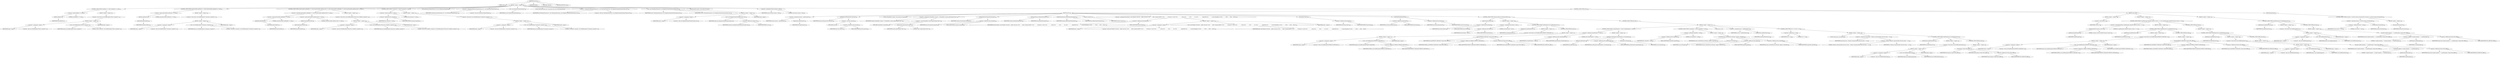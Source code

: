 digraph "execute" {  
"151" [label = <(METHOD,execute)<SUB>120</SUB>> ]
"10" [label = <(PARAM,this)<SUB>120</SUB>> ]
"152" [label = <(BLOCK,&lt;empty&gt;,&lt;empty&gt;)<SUB>120</SUB>> ]
"153" [label = <(CONTROL_STRUCTURE,if (getHost() == null),if (getHost() == null))<SUB>121</SUB>> ]
"154" [label = <(&lt;operator&gt;.equals,getHost() == null)<SUB>121</SUB>> ]
"155" [label = <(getHost,getHost())<SUB>121</SUB>> ]
"9" [label = <(IDENTIFIER,this,getHost())<SUB>121</SUB>> ]
"156" [label = <(LITERAL,null,getHost() == null)<SUB>121</SUB>> ]
"157" [label = <(BLOCK,&lt;empty&gt;,&lt;empty&gt;)<SUB>121</SUB>> ]
"158" [label = <(&lt;operator&gt;.throw,throw new BuildException(&quot;Host is required.&quot;);)<SUB>122</SUB>> ]
"159" [label = <(BLOCK,&lt;empty&gt;,&lt;empty&gt;)<SUB>122</SUB>> ]
"160" [label = <(&lt;operator&gt;.assignment,&lt;empty&gt;)> ]
"161" [label = <(IDENTIFIER,$obj0,&lt;empty&gt;)> ]
"162" [label = <(&lt;operator&gt;.alloc,new BuildException(&quot;Host is required.&quot;))<SUB>122</SUB>> ]
"163" [label = <(&lt;init&gt;,new BuildException(&quot;Host is required.&quot;))<SUB>122</SUB>> ]
"164" [label = <(IDENTIFIER,$obj0,new BuildException(&quot;Host is required.&quot;))> ]
"165" [label = <(LITERAL,&quot;Host is required.&quot;,new BuildException(&quot;Host is required.&quot;))<SUB>122</SUB>> ]
"166" [label = <(IDENTIFIER,$obj0,&lt;empty&gt;)> ]
"167" [label = <(CONTROL_STRUCTURE,if (getUserInfo().getName() == null),if (getUserInfo().getName() == null))<SUB>124</SUB>> ]
"168" [label = <(&lt;operator&gt;.equals,getUserInfo().getName() == null)<SUB>124</SUB>> ]
"169" [label = <(getName,getName())<SUB>124</SUB>> ]
"170" [label = <(getUserInfo,getUserInfo())<SUB>124</SUB>> ]
"11" [label = <(IDENTIFIER,this,getUserInfo())<SUB>124</SUB>> ]
"171" [label = <(LITERAL,null,getUserInfo().getName() == null)<SUB>124</SUB>> ]
"172" [label = <(BLOCK,&lt;empty&gt;,&lt;empty&gt;)<SUB>124</SUB>> ]
"173" [label = <(&lt;operator&gt;.throw,throw new BuildException(&quot;Username is required.&quot;);)<SUB>125</SUB>> ]
"174" [label = <(BLOCK,&lt;empty&gt;,&lt;empty&gt;)<SUB>125</SUB>> ]
"175" [label = <(&lt;operator&gt;.assignment,&lt;empty&gt;)> ]
"176" [label = <(IDENTIFIER,$obj1,&lt;empty&gt;)> ]
"177" [label = <(&lt;operator&gt;.alloc,new BuildException(&quot;Username is required.&quot;))<SUB>125</SUB>> ]
"178" [label = <(&lt;init&gt;,new BuildException(&quot;Username is required.&quot;))<SUB>125</SUB>> ]
"179" [label = <(IDENTIFIER,$obj1,new BuildException(&quot;Username is required.&quot;))> ]
"180" [label = <(LITERAL,&quot;Username is required.&quot;,new BuildException(&quot;Username is required.&quot;))<SUB>125</SUB>> ]
"181" [label = <(IDENTIFIER,$obj1,&lt;empty&gt;)> ]
"182" [label = <(CONTROL_STRUCTURE,if (getUserInfo().getKeyfile() == null &amp;&amp; getUserInfo().getPassword() == null),if (getUserInfo().getKeyfile() == null &amp;&amp; getUserInfo().getPassword() == null))<SUB>127</SUB>> ]
"183" [label = <(&lt;operator&gt;.logicalAnd,getUserInfo().getKeyfile() == null &amp;&amp; getUserInfo().getPassword() == null)<SUB>127</SUB>> ]
"184" [label = <(&lt;operator&gt;.equals,getUserInfo().getKeyfile() == null)<SUB>127</SUB>> ]
"185" [label = <(getKeyfile,getKeyfile())<SUB>127</SUB>> ]
"186" [label = <(getUserInfo,getUserInfo())<SUB>127</SUB>> ]
"12" [label = <(IDENTIFIER,this,getUserInfo())<SUB>127</SUB>> ]
"187" [label = <(LITERAL,null,getUserInfo().getKeyfile() == null)<SUB>127</SUB>> ]
"188" [label = <(&lt;operator&gt;.equals,getUserInfo().getPassword() == null)<SUB>128</SUB>> ]
"189" [label = <(getPassword,getPassword())<SUB>128</SUB>> ]
"190" [label = <(getUserInfo,getUserInfo())<SUB>128</SUB>> ]
"13" [label = <(IDENTIFIER,this,getUserInfo())<SUB>128</SUB>> ]
"191" [label = <(LITERAL,null,getUserInfo().getPassword() == null)<SUB>128</SUB>> ]
"192" [label = <(BLOCK,&lt;empty&gt;,&lt;empty&gt;)<SUB>128</SUB>> ]
"193" [label = <(&lt;operator&gt;.throw,throw new BuildException(&quot;Password or Keyfile is required.&quot;);)<SUB>129</SUB>> ]
"194" [label = <(BLOCK,&lt;empty&gt;,&lt;empty&gt;)<SUB>129</SUB>> ]
"195" [label = <(&lt;operator&gt;.assignment,&lt;empty&gt;)> ]
"196" [label = <(IDENTIFIER,$obj2,&lt;empty&gt;)> ]
"197" [label = <(&lt;operator&gt;.alloc,new BuildException(&quot;Password or Keyfile is required.&quot;))<SUB>129</SUB>> ]
"198" [label = <(&lt;init&gt;,new BuildException(&quot;Password or Keyfile is required.&quot;))<SUB>129</SUB>> ]
"199" [label = <(IDENTIFIER,$obj2,new BuildException(&quot;Password or Keyfile is required.&quot;))> ]
"200" [label = <(LITERAL,&quot;Password or Keyfile is required.&quot;,new BuildException(&quot;Password or Keyfile is required.&quot;))<SUB>129</SUB>> ]
"201" [label = <(IDENTIFIER,$obj2,&lt;empty&gt;)> ]
"202" [label = <(CONTROL_STRUCTURE,if (command == null),if (command == null))<SUB>131</SUB>> ]
"203" [label = <(&lt;operator&gt;.equals,command == null)<SUB>131</SUB>> ]
"204" [label = <(&lt;operator&gt;.fieldAccess,this.command)<SUB>131</SUB>> ]
"205" [label = <(IDENTIFIER,this,command == null)<SUB>131</SUB>> ]
"206" [label = <(FIELD_IDENTIFIER,command,command)<SUB>131</SUB>> ]
"207" [label = <(LITERAL,null,command == null)<SUB>131</SUB>> ]
"208" [label = <(BLOCK,&lt;empty&gt;,&lt;empty&gt;)<SUB>131</SUB>> ]
"209" [label = <(&lt;operator&gt;.throw,throw new BuildException(&quot;Command is required.&quot;);)<SUB>132</SUB>> ]
"210" [label = <(BLOCK,&lt;empty&gt;,&lt;empty&gt;)<SUB>132</SUB>> ]
"211" [label = <(&lt;operator&gt;.assignment,&lt;empty&gt;)> ]
"212" [label = <(IDENTIFIER,$obj3,&lt;empty&gt;)> ]
"213" [label = <(&lt;operator&gt;.alloc,new BuildException(&quot;Command is required.&quot;))<SUB>132</SUB>> ]
"214" [label = <(&lt;init&gt;,new BuildException(&quot;Command is required.&quot;))<SUB>132</SUB>> ]
"215" [label = <(IDENTIFIER,$obj3,new BuildException(&quot;Command is required.&quot;))> ]
"216" [label = <(LITERAL,&quot;Command is required.&quot;,new BuildException(&quot;Command is required.&quot;))<SUB>132</SUB>> ]
"217" [label = <(IDENTIFIER,$obj3,&lt;empty&gt;)> ]
"15" [label = <(LOCAL,ByteArrayOutputStream out: java.io.ByteArrayOutputStream)> ]
"218" [label = <(&lt;operator&gt;.assignment,ByteArrayOutputStream out = new ByteArrayOutputStream())<SUB>135</SUB>> ]
"219" [label = <(IDENTIFIER,out,ByteArrayOutputStream out = new ByteArrayOutputStream())<SUB>135</SUB>> ]
"220" [label = <(&lt;operator&gt;.alloc,new ByteArrayOutputStream())<SUB>135</SUB>> ]
"221" [label = <(&lt;init&gt;,new ByteArrayOutputStream())<SUB>135</SUB>> ]
"14" [label = <(IDENTIFIER,out,new ByteArrayOutputStream())<SUB>135</SUB>> ]
"17" [label = <(LOCAL,TeeOutputStream tee: org.apache.tools.ant.util.TeeOutputStream)> ]
"222" [label = <(&lt;operator&gt;.assignment,TeeOutputStream tee = new TeeOutputStream(out, new KeepAliveOutputStream(System.out)))<SUB>136</SUB>> ]
"223" [label = <(IDENTIFIER,tee,TeeOutputStream tee = new TeeOutputStream(out, new KeepAliveOutputStream(System.out)))<SUB>136</SUB>> ]
"224" [label = <(&lt;operator&gt;.alloc,new TeeOutputStream(out, new KeepAliveOutputStream(System.out)))<SUB>136</SUB>> ]
"225" [label = <(&lt;init&gt;,new TeeOutputStream(out, new KeepAliveOutputStream(System.out)))<SUB>136</SUB>> ]
"16" [label = <(IDENTIFIER,tee,new TeeOutputStream(out, new KeepAliveOutputStream(System.out)))<SUB>136</SUB>> ]
"226" [label = <(IDENTIFIER,out,new TeeOutputStream(out, new KeepAliveOutputStream(System.out)))<SUB>136</SUB>> ]
"227" [label = <(BLOCK,&lt;empty&gt;,&lt;empty&gt;)<SUB>136</SUB>> ]
"228" [label = <(&lt;operator&gt;.assignment,&lt;empty&gt;)> ]
"229" [label = <(IDENTIFIER,$obj5,&lt;empty&gt;)> ]
"230" [label = <(&lt;operator&gt;.alloc,new KeepAliveOutputStream(System.out))<SUB>136</SUB>> ]
"231" [label = <(&lt;init&gt;,new KeepAliveOutputStream(System.out))<SUB>136</SUB>> ]
"232" [label = <(IDENTIFIER,$obj5,new KeepAliveOutputStream(System.out))> ]
"233" [label = <(&lt;operator&gt;.fieldAccess,System.out)<SUB>136</SUB>> ]
"234" [label = <(IDENTIFIER,System,new KeepAliveOutputStream(System.out))<SUB>136</SUB>> ]
"235" [label = <(FIELD_IDENTIFIER,out,out)<SUB>136</SUB>> ]
"236" [label = <(IDENTIFIER,$obj5,&lt;empty&gt;)> ]
"237" [label = <(LOCAL,Session session: com.jcraft.jsch.Session)> ]
"238" [label = <(&lt;operator&gt;.assignment,Session session = null)<SUB>138</SUB>> ]
"239" [label = <(IDENTIFIER,session,Session session = null)<SUB>138</SUB>> ]
"240" [label = <(LITERAL,null,Session session = null)<SUB>138</SUB>> ]
"241" [label = <(CONTROL_STRUCTURE,try,try)<SUB>139</SUB>> ]
"242" [label = <(BLOCK,try,try)<SUB>139</SUB>> ]
"243" [label = <(&lt;operator&gt;.assignment,session = openSession())<SUB>141</SUB>> ]
"244" [label = <(IDENTIFIER,session,session = openSession())<SUB>141</SUB>> ]
"245" [label = <(openSession,openSession())<SUB>141</SUB>> ]
"18" [label = <(IDENTIFIER,this,openSession())<SUB>141</SUB>> ]
"246" [label = <(setTimeout,setTimeout((int) maxwait))<SUB>142</SUB>> ]
"247" [label = <(IDENTIFIER,session,setTimeout((int) maxwait))<SUB>142</SUB>> ]
"248" [label = <(&lt;operator&gt;.cast,(int) maxwait)<SUB>142</SUB>> ]
"249" [label = <(TYPE_REF,int,int)<SUB>142</SUB>> ]
"250" [label = <(&lt;operator&gt;.fieldAccess,this.maxwait)<SUB>142</SUB>> ]
"251" [label = <(IDENTIFIER,this,(int) maxwait)<SUB>142</SUB>> ]
"252" [label = <(FIELD_IDENTIFIER,maxwait,maxwait)<SUB>142</SUB>> ]
"253" [label = <(LOCAL,ChannelExec channel: com.jcraft.jsch.ChannelExec)> ]
"254" [label = <(&lt;operator&gt;.assignment,ChannelExec channel = (ChannelExec) session.openChannel(&quot;exec&quot;))<SUB>143</SUB>> ]
"255" [label = <(IDENTIFIER,channel,ChannelExec channel = (ChannelExec) session.openChannel(&quot;exec&quot;))<SUB>143</SUB>> ]
"256" [label = <(&lt;operator&gt;.cast,(ChannelExec) session.openChannel(&quot;exec&quot;))<SUB>143</SUB>> ]
"257" [label = <(TYPE_REF,ChannelExec,ChannelExec)<SUB>143</SUB>> ]
"258" [label = <(openChannel,openChannel(&quot;exec&quot;))<SUB>143</SUB>> ]
"259" [label = <(IDENTIFIER,session,openChannel(&quot;exec&quot;))<SUB>143</SUB>> ]
"260" [label = <(LITERAL,&quot;exec&quot;,openChannel(&quot;exec&quot;))<SUB>143</SUB>> ]
"261" [label = <(setCommand,setCommand(command))<SUB>144</SUB>> ]
"262" [label = <(IDENTIFIER,channel,setCommand(command))<SUB>144</SUB>> ]
"263" [label = <(&lt;operator&gt;.fieldAccess,this.command)<SUB>144</SUB>> ]
"264" [label = <(IDENTIFIER,this,setCommand(command))<SUB>144</SUB>> ]
"265" [label = <(FIELD_IDENTIFIER,command,command)<SUB>144</SUB>> ]
"266" [label = <(setOutputStream,setOutputStream(tee))<SUB>145</SUB>> ]
"267" [label = <(IDENTIFIER,channel,setOutputStream(tee))<SUB>145</SUB>> ]
"268" [label = <(IDENTIFIER,tee,setOutputStream(tee))<SUB>145</SUB>> ]
"269" [label = <(setExtOutputStream,setExtOutputStream(tee))<SUB>146</SUB>> ]
"270" [label = <(IDENTIFIER,channel,setExtOutputStream(tee))<SUB>146</SUB>> ]
"271" [label = <(IDENTIFIER,tee,setExtOutputStream(tee))<SUB>146</SUB>> ]
"272" [label = <(connect,connect())<SUB>147</SUB>> ]
"273" [label = <(IDENTIFIER,channel,connect())<SUB>147</SUB>> ]
"274" [label = <(&lt;operator&gt;.assignment,this.thread = new Thread() {\012\012    public void run() {\012        while (!channel.isEOF()) {\012            if (thread == null) {\012                return;\012            }\012            try {\012                sleep(500);\012            } catch (Exception e) {\012            }\012        }\012    }\012})<SUB>150</SUB>> ]
"275" [label = <(&lt;operator&gt;.fieldAccess,this.thread)<SUB>150</SUB>> ]
"276" [label = <(IDENTIFIER,this,this.thread = new Thread() {\012\012    public void run() {\012        while (!channel.isEOF()) {\012            if (thread == null) {\012                return;\012            }\012            try {\012                sleep(500);\012            } catch (Exception e) {\012            }\012        }\012    }\012})<SUB>150</SUB>> ]
"277" [label = <(FIELD_IDENTIFIER,thread,thread)<SUB>150</SUB>> ]
"278" [label = <(BLOCK,&lt;empty&gt;,&lt;empty&gt;)<SUB>151</SUB>> ]
"279" [label = <(&lt;operator&gt;.assignment,&lt;empty&gt;)> ]
"280" [label = <(IDENTIFIER,$obj7,&lt;empty&gt;)> ]
"281" [label = <(&lt;operator&gt;.alloc,new Thread() {\012\012    public void run() {\012        while (!channel.isEOF()) {\012            if (thread == null) {\012                return;\012            }\012            try {\012                sleep(500);\012            } catch (Exception e) {\012            }\012        }\012    }\012})<SUB>151</SUB>> ]
"282" [label = <(&lt;init&gt;,new Thread() {\012\012    public void run() {\012        while (!channel.isEOF()) {\012            if (thread == null) {\012                return;\012            }\012            try {\012                sleep(500);\012            } catch (Exception e) {\012            }\012        }\012    }\012})<SUB>151</SUB>> ]
"283" [label = <(IDENTIFIER,$obj7,new Thread() {\012\012    public void run() {\012        while (!channel.isEOF()) {\012            if (thread == null) {\012                return;\012            }\012            try {\012                sleep(500);\012            } catch (Exception e) {\012            }\012        }\012    }\012})> ]
"284" [label = <(IDENTIFIER,$obj7,&lt;empty&gt;)> ]
"285" [label = <(start,thread.start())<SUB>166</SUB>> ]
"286" [label = <(&lt;operator&gt;.fieldAccess,this.thread)<SUB>166</SUB>> ]
"287" [label = <(IDENTIFIER,this,thread.start())<SUB>166</SUB>> ]
"288" [label = <(FIELD_IDENTIFIER,thread,thread)<SUB>166</SUB>> ]
"289" [label = <(join,thread.join(maxwait))<SUB>167</SUB>> ]
"290" [label = <(&lt;operator&gt;.fieldAccess,this.thread)<SUB>167</SUB>> ]
"291" [label = <(IDENTIFIER,this,thread.join(maxwait))<SUB>167</SUB>> ]
"292" [label = <(FIELD_IDENTIFIER,thread,thread)<SUB>167</SUB>> ]
"293" [label = <(&lt;operator&gt;.fieldAccess,this.maxwait)<SUB>167</SUB>> ]
"294" [label = <(IDENTIFIER,this,thread.join(maxwait))<SUB>167</SUB>> ]
"295" [label = <(FIELD_IDENTIFIER,maxwait,maxwait)<SUB>167</SUB>> ]
"296" [label = <(CONTROL_STRUCTURE,if (thread.isAlive()),if (thread.isAlive()))<SUB>169</SUB>> ]
"297" [label = <(isAlive,thread.isAlive())<SUB>169</SUB>> ]
"298" [label = <(&lt;operator&gt;.fieldAccess,this.thread)<SUB>169</SUB>> ]
"299" [label = <(IDENTIFIER,this,thread.isAlive())<SUB>169</SUB>> ]
"300" [label = <(FIELD_IDENTIFIER,thread,thread)<SUB>169</SUB>> ]
"301" [label = <(BLOCK,&lt;empty&gt;,&lt;empty&gt;)<SUB>169</SUB>> ]
"302" [label = <(&lt;operator&gt;.assignment,this.thread = null)<SUB>171</SUB>> ]
"303" [label = <(&lt;operator&gt;.fieldAccess,this.thread)<SUB>171</SUB>> ]
"304" [label = <(IDENTIFIER,this,this.thread = null)<SUB>171</SUB>> ]
"305" [label = <(FIELD_IDENTIFIER,thread,thread)<SUB>171</SUB>> ]
"306" [label = <(LITERAL,null,this.thread = null)<SUB>171</SUB>> ]
"307" [label = <(CONTROL_STRUCTURE,if (getFailonerror()),if (getFailonerror()))<SUB>172</SUB>> ]
"308" [label = <(getFailonerror,getFailonerror())<SUB>172</SUB>> ]
"19" [label = <(IDENTIFIER,this,getFailonerror())<SUB>172</SUB>> ]
"309" [label = <(BLOCK,&lt;empty&gt;,&lt;empty&gt;)<SUB>172</SUB>> ]
"310" [label = <(&lt;operator&gt;.throw,throw new BuildException(TIMEOUT_MESSAGE);)<SUB>173</SUB>> ]
"311" [label = <(BLOCK,&lt;empty&gt;,&lt;empty&gt;)<SUB>173</SUB>> ]
"312" [label = <(&lt;operator&gt;.assignment,&lt;empty&gt;)> ]
"313" [label = <(IDENTIFIER,$obj8,&lt;empty&gt;)> ]
"314" [label = <(&lt;operator&gt;.alloc,new BuildException(TIMEOUT_MESSAGE))<SUB>173</SUB>> ]
"315" [label = <(&lt;init&gt;,new BuildException(TIMEOUT_MESSAGE))<SUB>173</SUB>> ]
"316" [label = <(IDENTIFIER,$obj8,new BuildException(TIMEOUT_MESSAGE))> ]
"317" [label = <(&lt;operator&gt;.fieldAccess,SSHExec.TIMEOUT_MESSAGE)<SUB>173</SUB>> ]
"318" [label = <(IDENTIFIER,SSHExec,new BuildException(TIMEOUT_MESSAGE))<SUB>173</SUB>> ]
"319" [label = <(FIELD_IDENTIFIER,TIMEOUT_MESSAGE,TIMEOUT_MESSAGE)<SUB>173</SUB>> ]
"320" [label = <(IDENTIFIER,$obj8,&lt;empty&gt;)> ]
"321" [label = <(CONTROL_STRUCTURE,else,else)<SUB>174</SUB>> ]
"322" [label = <(BLOCK,&lt;empty&gt;,&lt;empty&gt;)<SUB>174</SUB>> ]
"323" [label = <(log,log(TIMEOUT_MESSAGE, Project.MSG_ERR))<SUB>175</SUB>> ]
"20" [label = <(IDENTIFIER,this,log(TIMEOUT_MESSAGE, Project.MSG_ERR))<SUB>175</SUB>> ]
"324" [label = <(&lt;operator&gt;.fieldAccess,SSHExec.TIMEOUT_MESSAGE)<SUB>175</SUB>> ]
"325" [label = <(IDENTIFIER,SSHExec,log(TIMEOUT_MESSAGE, Project.MSG_ERR))<SUB>175</SUB>> ]
"326" [label = <(FIELD_IDENTIFIER,TIMEOUT_MESSAGE,TIMEOUT_MESSAGE)<SUB>175</SUB>> ]
"327" [label = <(&lt;operator&gt;.fieldAccess,Project.MSG_ERR)<SUB>175</SUB>> ]
"328" [label = <(IDENTIFIER,Project,log(TIMEOUT_MESSAGE, Project.MSG_ERR))<SUB>175</SUB>> ]
"329" [label = <(FIELD_IDENTIFIER,MSG_ERR,MSG_ERR)<SUB>175</SUB>> ]
"330" [label = <(CONTROL_STRUCTURE,else,else)<SUB>177</SUB>> ]
"331" [label = <(BLOCK,&lt;empty&gt;,&lt;empty&gt;)<SUB>177</SUB>> ]
"332" [label = <(CONTROL_STRUCTURE,if (outputProperty != null),if (outputProperty != null))<SUB>179</SUB>> ]
"333" [label = <(&lt;operator&gt;.notEquals,outputProperty != null)<SUB>179</SUB>> ]
"334" [label = <(&lt;operator&gt;.fieldAccess,this.outputProperty)<SUB>179</SUB>> ]
"335" [label = <(IDENTIFIER,this,outputProperty != null)<SUB>179</SUB>> ]
"336" [label = <(FIELD_IDENTIFIER,outputProperty,outputProperty)<SUB>179</SUB>> ]
"337" [label = <(LITERAL,null,outputProperty != null)<SUB>179</SUB>> ]
"338" [label = <(BLOCK,&lt;empty&gt;,&lt;empty&gt;)<SUB>179</SUB>> ]
"339" [label = <(setProperty,setProperty(outputProperty, out.toString()))<SUB>180</SUB>> ]
"340" [label = <(getProject,getProject())<SUB>180</SUB>> ]
"21" [label = <(IDENTIFIER,this,getProject())<SUB>180</SUB>> ]
"341" [label = <(&lt;operator&gt;.fieldAccess,this.outputProperty)<SUB>180</SUB>> ]
"342" [label = <(IDENTIFIER,this,setProperty(outputProperty, out.toString()))<SUB>180</SUB>> ]
"343" [label = <(FIELD_IDENTIFIER,outputProperty,outputProperty)<SUB>180</SUB>> ]
"344" [label = <(toString,out.toString())<SUB>180</SUB>> ]
"345" [label = <(IDENTIFIER,out,out.toString())<SUB>180</SUB>> ]
"346" [label = <(CONTROL_STRUCTURE,if (outputFile != null),if (outputFile != null))<SUB>182</SUB>> ]
"347" [label = <(&lt;operator&gt;.notEquals,outputFile != null)<SUB>182</SUB>> ]
"348" [label = <(&lt;operator&gt;.fieldAccess,this.outputFile)<SUB>182</SUB>> ]
"349" [label = <(IDENTIFIER,this,outputFile != null)<SUB>182</SUB>> ]
"350" [label = <(FIELD_IDENTIFIER,outputFile,outputFile)<SUB>182</SUB>> ]
"351" [label = <(LITERAL,null,outputFile != null)<SUB>182</SUB>> ]
"352" [label = <(BLOCK,&lt;empty&gt;,&lt;empty&gt;)<SUB>182</SUB>> ]
"353" [label = <(writeToFile,this.writeToFile(out.toString(), append, outputFile))<SUB>183</SUB>> ]
"22" [label = <(IDENTIFIER,this,this.writeToFile(out.toString(), append, outputFile))<SUB>183</SUB>> ]
"354" [label = <(toString,out.toString())<SUB>183</SUB>> ]
"355" [label = <(IDENTIFIER,out,out.toString())<SUB>183</SUB>> ]
"356" [label = <(&lt;operator&gt;.fieldAccess,this.append)<SUB>183</SUB>> ]
"357" [label = <(IDENTIFIER,this,this.writeToFile(out.toString(), append, outputFile))<SUB>183</SUB>> ]
"358" [label = <(FIELD_IDENTIFIER,append,append)<SUB>183</SUB>> ]
"359" [label = <(&lt;operator&gt;.fieldAccess,this.outputFile)<SUB>183</SUB>> ]
"360" [label = <(IDENTIFIER,this,this.writeToFile(out.toString(), append, outputFile))<SUB>183</SUB>> ]
"361" [label = <(FIELD_IDENTIFIER,outputFile,outputFile)<SUB>183</SUB>> ]
"362" [label = <(LOCAL,int ec: int)> ]
"363" [label = <(&lt;operator&gt;.assignment,int ec = getExitStatus())<SUB>188</SUB>> ]
"364" [label = <(IDENTIFIER,ec,int ec = getExitStatus())<SUB>188</SUB>> ]
"365" [label = <(getExitStatus,getExitStatus())<SUB>188</SUB>> ]
"366" [label = <(IDENTIFIER,channel,getExitStatus())<SUB>188</SUB>> ]
"367" [label = <(CONTROL_STRUCTURE,if (ec != 0),if (ec != 0))<SUB>189</SUB>> ]
"368" [label = <(&lt;operator&gt;.notEquals,ec != 0)<SUB>189</SUB>> ]
"369" [label = <(IDENTIFIER,ec,ec != 0)<SUB>189</SUB>> ]
"370" [label = <(LITERAL,0,ec != 0)<SUB>189</SUB>> ]
"371" [label = <(BLOCK,&lt;empty&gt;,&lt;empty&gt;)<SUB>189</SUB>> ]
"372" [label = <(LOCAL,String msg: java.lang.String)> ]
"373" [label = <(&lt;operator&gt;.assignment,String msg = &quot;Remote command failed with exit status &quot; + ec)<SUB>190</SUB>> ]
"374" [label = <(IDENTIFIER,msg,String msg = &quot;Remote command failed with exit status &quot; + ec)<SUB>190</SUB>> ]
"375" [label = <(&lt;operator&gt;.addition,&quot;Remote command failed with exit status &quot; + ec)<SUB>190</SUB>> ]
"376" [label = <(LITERAL,&quot;Remote command failed with exit status &quot;,&quot;Remote command failed with exit status &quot; + ec)<SUB>190</SUB>> ]
"377" [label = <(IDENTIFIER,ec,&quot;Remote command failed with exit status &quot; + ec)<SUB>190</SUB>> ]
"378" [label = <(CONTROL_STRUCTURE,if (getFailonerror()),if (getFailonerror()))<SUB>191</SUB>> ]
"379" [label = <(getFailonerror,getFailonerror())<SUB>191</SUB>> ]
"23" [label = <(IDENTIFIER,this,getFailonerror())<SUB>191</SUB>> ]
"380" [label = <(BLOCK,&lt;empty&gt;,&lt;empty&gt;)<SUB>191</SUB>> ]
"381" [label = <(&lt;operator&gt;.throw,throw new BuildException(msg);)<SUB>192</SUB>> ]
"382" [label = <(BLOCK,&lt;empty&gt;,&lt;empty&gt;)<SUB>192</SUB>> ]
"383" [label = <(&lt;operator&gt;.assignment,&lt;empty&gt;)> ]
"384" [label = <(IDENTIFIER,$obj9,&lt;empty&gt;)> ]
"385" [label = <(&lt;operator&gt;.alloc,new BuildException(msg))<SUB>192</SUB>> ]
"386" [label = <(&lt;init&gt;,new BuildException(msg))<SUB>192</SUB>> ]
"387" [label = <(IDENTIFIER,$obj9,new BuildException(msg))> ]
"388" [label = <(IDENTIFIER,msg,new BuildException(msg))<SUB>192</SUB>> ]
"389" [label = <(IDENTIFIER,$obj9,&lt;empty&gt;)> ]
"390" [label = <(CONTROL_STRUCTURE,else,else)<SUB>193</SUB>> ]
"391" [label = <(BLOCK,&lt;empty&gt;,&lt;empty&gt;)<SUB>193</SUB>> ]
"392" [label = <(log,log(msg, Project.MSG_ERR))<SUB>194</SUB>> ]
"24" [label = <(IDENTIFIER,this,log(msg, Project.MSG_ERR))<SUB>194</SUB>> ]
"393" [label = <(IDENTIFIER,msg,log(msg, Project.MSG_ERR))<SUB>194</SUB>> ]
"394" [label = <(&lt;operator&gt;.fieldAccess,Project.MSG_ERR)<SUB>194</SUB>> ]
"395" [label = <(IDENTIFIER,Project,log(msg, Project.MSG_ERR))<SUB>194</SUB>> ]
"396" [label = <(FIELD_IDENTIFIER,MSG_ERR,MSG_ERR)<SUB>194</SUB>> ]
"397" [label = <(BLOCK,catch,catch)> ]
"398" [label = <(BLOCK,&lt;empty&gt;,&lt;empty&gt;)<SUB>198</SUB>> ]
"399" [label = <(&lt;operator&gt;.throw,throw e;)<SUB>199</SUB>> ]
"400" [label = <(IDENTIFIER,e,throw e;)<SUB>199</SUB>> ]
"401" [label = <(BLOCK,&lt;empty&gt;,&lt;empty&gt;)<SUB>200</SUB>> ]
"402" [label = <(CONTROL_STRUCTURE,if (e.getMessage().indexOf(&quot;session is down&quot;) &gt;= 0),if (e.getMessage().indexOf(&quot;session is down&quot;) &gt;= 0))<SUB>201</SUB>> ]
"403" [label = <(&lt;operator&gt;.greaterEqualsThan,e.getMessage().indexOf(&quot;session is down&quot;) &gt;= 0)<SUB>201</SUB>> ]
"404" [label = <(indexOf,indexOf(&quot;session is down&quot;))<SUB>201</SUB>> ]
"405" [label = <(getMessage,getMessage())<SUB>201</SUB>> ]
"406" [label = <(IDENTIFIER,e,getMessage())<SUB>201</SUB>> ]
"407" [label = <(LITERAL,&quot;session is down&quot;,indexOf(&quot;session is down&quot;))<SUB>201</SUB>> ]
"408" [label = <(LITERAL,0,e.getMessage().indexOf(&quot;session is down&quot;) &gt;= 0)<SUB>201</SUB>> ]
"409" [label = <(BLOCK,&lt;empty&gt;,&lt;empty&gt;)<SUB>201</SUB>> ]
"410" [label = <(CONTROL_STRUCTURE,if (getFailonerror()),if (getFailonerror()))<SUB>202</SUB>> ]
"411" [label = <(getFailonerror,getFailonerror())<SUB>202</SUB>> ]
"25" [label = <(IDENTIFIER,this,getFailonerror())<SUB>202</SUB>> ]
"412" [label = <(BLOCK,&lt;empty&gt;,&lt;empty&gt;)<SUB>202</SUB>> ]
"413" [label = <(&lt;operator&gt;.throw,throw new BuildException(TIMEOUT_MESSAGE, e);)<SUB>203</SUB>> ]
"414" [label = <(BLOCK,&lt;empty&gt;,&lt;empty&gt;)<SUB>203</SUB>> ]
"415" [label = <(&lt;operator&gt;.assignment,&lt;empty&gt;)> ]
"416" [label = <(IDENTIFIER,$obj10,&lt;empty&gt;)> ]
"417" [label = <(&lt;operator&gt;.alloc,new BuildException(TIMEOUT_MESSAGE, e))<SUB>203</SUB>> ]
"418" [label = <(&lt;init&gt;,new BuildException(TIMEOUT_MESSAGE, e))<SUB>203</SUB>> ]
"419" [label = <(IDENTIFIER,$obj10,new BuildException(TIMEOUT_MESSAGE, e))> ]
"420" [label = <(&lt;operator&gt;.fieldAccess,SSHExec.TIMEOUT_MESSAGE)<SUB>203</SUB>> ]
"421" [label = <(IDENTIFIER,SSHExec,new BuildException(TIMEOUT_MESSAGE, e))<SUB>203</SUB>> ]
"422" [label = <(FIELD_IDENTIFIER,TIMEOUT_MESSAGE,TIMEOUT_MESSAGE)<SUB>203</SUB>> ]
"423" [label = <(IDENTIFIER,e,new BuildException(TIMEOUT_MESSAGE, e))<SUB>203</SUB>> ]
"424" [label = <(IDENTIFIER,$obj10,&lt;empty&gt;)> ]
"425" [label = <(CONTROL_STRUCTURE,else,else)<SUB>204</SUB>> ]
"426" [label = <(BLOCK,&lt;empty&gt;,&lt;empty&gt;)<SUB>204</SUB>> ]
"427" [label = <(log,log(TIMEOUT_MESSAGE, Project.MSG_ERR))<SUB>205</SUB>> ]
"26" [label = <(IDENTIFIER,this,log(TIMEOUT_MESSAGE, Project.MSG_ERR))<SUB>205</SUB>> ]
"428" [label = <(&lt;operator&gt;.fieldAccess,SSHExec.TIMEOUT_MESSAGE)<SUB>205</SUB>> ]
"429" [label = <(IDENTIFIER,SSHExec,log(TIMEOUT_MESSAGE, Project.MSG_ERR))<SUB>205</SUB>> ]
"430" [label = <(FIELD_IDENTIFIER,TIMEOUT_MESSAGE,TIMEOUT_MESSAGE)<SUB>205</SUB>> ]
"431" [label = <(&lt;operator&gt;.fieldAccess,Project.MSG_ERR)<SUB>205</SUB>> ]
"432" [label = <(IDENTIFIER,Project,log(TIMEOUT_MESSAGE, Project.MSG_ERR))<SUB>205</SUB>> ]
"433" [label = <(FIELD_IDENTIFIER,MSG_ERR,MSG_ERR)<SUB>205</SUB>> ]
"434" [label = <(CONTROL_STRUCTURE,else,else)<SUB>207</SUB>> ]
"435" [label = <(BLOCK,&lt;empty&gt;,&lt;empty&gt;)<SUB>207</SUB>> ]
"436" [label = <(CONTROL_STRUCTURE,if (getFailonerror()),if (getFailonerror()))<SUB>208</SUB>> ]
"437" [label = <(getFailonerror,getFailonerror())<SUB>208</SUB>> ]
"27" [label = <(IDENTIFIER,this,getFailonerror())<SUB>208</SUB>> ]
"438" [label = <(BLOCK,&lt;empty&gt;,&lt;empty&gt;)<SUB>208</SUB>> ]
"439" [label = <(&lt;operator&gt;.throw,throw new BuildException(e);)<SUB>209</SUB>> ]
"440" [label = <(BLOCK,&lt;empty&gt;,&lt;empty&gt;)<SUB>209</SUB>> ]
"441" [label = <(&lt;operator&gt;.assignment,&lt;empty&gt;)> ]
"442" [label = <(IDENTIFIER,$obj11,&lt;empty&gt;)> ]
"443" [label = <(&lt;operator&gt;.alloc,new BuildException(e))<SUB>209</SUB>> ]
"444" [label = <(&lt;init&gt;,new BuildException(e))<SUB>209</SUB>> ]
"445" [label = <(IDENTIFIER,$obj11,new BuildException(e))> ]
"446" [label = <(IDENTIFIER,e,new BuildException(e))<SUB>209</SUB>> ]
"447" [label = <(IDENTIFIER,$obj11,&lt;empty&gt;)> ]
"448" [label = <(CONTROL_STRUCTURE,else,else)<SUB>210</SUB>> ]
"449" [label = <(BLOCK,&lt;empty&gt;,&lt;empty&gt;)<SUB>210</SUB>> ]
"450" [label = <(log,log(&quot;Caught exception: &quot; + e.getMessage(), Project.MSG_ERR))<SUB>211</SUB>> ]
"28" [label = <(IDENTIFIER,this,log(&quot;Caught exception: &quot; + e.getMessage(), Project.MSG_ERR))<SUB>211</SUB>> ]
"451" [label = <(&lt;operator&gt;.addition,&quot;Caught exception: &quot; + e.getMessage())<SUB>211</SUB>> ]
"452" [label = <(LITERAL,&quot;Caught exception: &quot;,&quot;Caught exception: &quot; + e.getMessage())<SUB>211</SUB>> ]
"453" [label = <(getMessage,getMessage())<SUB>211</SUB>> ]
"454" [label = <(IDENTIFIER,e,getMessage())<SUB>211</SUB>> ]
"455" [label = <(&lt;operator&gt;.fieldAccess,Project.MSG_ERR)<SUB>212</SUB>> ]
"456" [label = <(IDENTIFIER,Project,log(&quot;Caught exception: &quot; + e.getMessage(), Project.MSG_ERR))<SUB>212</SUB>> ]
"457" [label = <(FIELD_IDENTIFIER,MSG_ERR,MSG_ERR)<SUB>212</SUB>> ]
"458" [label = <(BLOCK,&lt;empty&gt;,&lt;empty&gt;)<SUB>215</SUB>> ]
"459" [label = <(CONTROL_STRUCTURE,if (getFailonerror()),if (getFailonerror()))<SUB>216</SUB>> ]
"460" [label = <(getFailonerror,getFailonerror())<SUB>216</SUB>> ]
"29" [label = <(IDENTIFIER,this,getFailonerror())<SUB>216</SUB>> ]
"461" [label = <(BLOCK,&lt;empty&gt;,&lt;empty&gt;)<SUB>216</SUB>> ]
"462" [label = <(&lt;operator&gt;.throw,throw new BuildException(e);)<SUB>217</SUB>> ]
"463" [label = <(BLOCK,&lt;empty&gt;,&lt;empty&gt;)<SUB>217</SUB>> ]
"464" [label = <(&lt;operator&gt;.assignment,&lt;empty&gt;)> ]
"465" [label = <(IDENTIFIER,$obj12,&lt;empty&gt;)> ]
"466" [label = <(&lt;operator&gt;.alloc,new BuildException(e))<SUB>217</SUB>> ]
"467" [label = <(&lt;init&gt;,new BuildException(e))<SUB>217</SUB>> ]
"468" [label = <(IDENTIFIER,$obj12,new BuildException(e))> ]
"469" [label = <(IDENTIFIER,e,new BuildException(e))<SUB>217</SUB>> ]
"470" [label = <(IDENTIFIER,$obj12,&lt;empty&gt;)> ]
"471" [label = <(CONTROL_STRUCTURE,else,else)<SUB>218</SUB>> ]
"472" [label = <(BLOCK,&lt;empty&gt;,&lt;empty&gt;)<SUB>218</SUB>> ]
"473" [label = <(log,log(&quot;Caught exception: &quot; + e.getMessage(), Project.MSG_ERR))<SUB>219</SUB>> ]
"30" [label = <(IDENTIFIER,this,log(&quot;Caught exception: &quot; + e.getMessage(), Project.MSG_ERR))<SUB>219</SUB>> ]
"474" [label = <(&lt;operator&gt;.addition,&quot;Caught exception: &quot; + e.getMessage())<SUB>219</SUB>> ]
"475" [label = <(LITERAL,&quot;Caught exception: &quot;,&quot;Caught exception: &quot; + e.getMessage())<SUB>219</SUB>> ]
"476" [label = <(getMessage,e.getMessage())<SUB>219</SUB>> ]
"477" [label = <(IDENTIFIER,e,e.getMessage())<SUB>219</SUB>> ]
"478" [label = <(&lt;operator&gt;.fieldAccess,Project.MSG_ERR)<SUB>219</SUB>> ]
"479" [label = <(IDENTIFIER,Project,log(&quot;Caught exception: &quot; + e.getMessage(), Project.MSG_ERR))<SUB>219</SUB>> ]
"480" [label = <(FIELD_IDENTIFIER,MSG_ERR,MSG_ERR)<SUB>219</SUB>> ]
"481" [label = <(BLOCK,finally,finally)<SUB>221</SUB>> ]
"482" [label = <(CONTROL_STRUCTURE,if (session != null &amp;&amp; session.isConnected()),if (session != null &amp;&amp; session.isConnected()))<SUB>222</SUB>> ]
"483" [label = <(&lt;operator&gt;.logicalAnd,session != null &amp;&amp; session.isConnected())<SUB>222</SUB>> ]
"484" [label = <(&lt;operator&gt;.notEquals,session != null)<SUB>222</SUB>> ]
"485" [label = <(IDENTIFIER,session,session != null)<SUB>222</SUB>> ]
"486" [label = <(LITERAL,null,session != null)<SUB>222</SUB>> ]
"487" [label = <(isConnected,isConnected())<SUB>222</SUB>> ]
"488" [label = <(IDENTIFIER,session,isConnected())<SUB>222</SUB>> ]
"489" [label = <(BLOCK,&lt;empty&gt;,&lt;empty&gt;)<SUB>222</SUB>> ]
"490" [label = <(disconnect,disconnect())<SUB>223</SUB>> ]
"491" [label = <(IDENTIFIER,session,disconnect())<SUB>223</SUB>> ]
"492" [label = <(MODIFIER,PUBLIC)> ]
"493" [label = <(MODIFIER,VIRTUAL)> ]
"494" [label = <(METHOD_RETURN,void)<SUB>120</SUB>> ]
  "151" -> "10" 
  "151" -> "152" 
  "151" -> "492" 
  "151" -> "493" 
  "151" -> "494" 
  "152" -> "153" 
  "152" -> "167" 
  "152" -> "182" 
  "152" -> "202" 
  "152" -> "15" 
  "152" -> "218" 
  "152" -> "221" 
  "152" -> "17" 
  "152" -> "222" 
  "152" -> "225" 
  "152" -> "237" 
  "152" -> "238" 
  "152" -> "241" 
  "153" -> "154" 
  "153" -> "157" 
  "154" -> "155" 
  "154" -> "156" 
  "155" -> "9" 
  "157" -> "158" 
  "158" -> "159" 
  "159" -> "160" 
  "159" -> "163" 
  "159" -> "166" 
  "160" -> "161" 
  "160" -> "162" 
  "163" -> "164" 
  "163" -> "165" 
  "167" -> "168" 
  "167" -> "172" 
  "168" -> "169" 
  "168" -> "171" 
  "169" -> "170" 
  "170" -> "11" 
  "172" -> "173" 
  "173" -> "174" 
  "174" -> "175" 
  "174" -> "178" 
  "174" -> "181" 
  "175" -> "176" 
  "175" -> "177" 
  "178" -> "179" 
  "178" -> "180" 
  "182" -> "183" 
  "182" -> "192" 
  "183" -> "184" 
  "183" -> "188" 
  "184" -> "185" 
  "184" -> "187" 
  "185" -> "186" 
  "186" -> "12" 
  "188" -> "189" 
  "188" -> "191" 
  "189" -> "190" 
  "190" -> "13" 
  "192" -> "193" 
  "193" -> "194" 
  "194" -> "195" 
  "194" -> "198" 
  "194" -> "201" 
  "195" -> "196" 
  "195" -> "197" 
  "198" -> "199" 
  "198" -> "200" 
  "202" -> "203" 
  "202" -> "208" 
  "203" -> "204" 
  "203" -> "207" 
  "204" -> "205" 
  "204" -> "206" 
  "208" -> "209" 
  "209" -> "210" 
  "210" -> "211" 
  "210" -> "214" 
  "210" -> "217" 
  "211" -> "212" 
  "211" -> "213" 
  "214" -> "215" 
  "214" -> "216" 
  "218" -> "219" 
  "218" -> "220" 
  "221" -> "14" 
  "222" -> "223" 
  "222" -> "224" 
  "225" -> "16" 
  "225" -> "226" 
  "225" -> "227" 
  "227" -> "228" 
  "227" -> "231" 
  "227" -> "236" 
  "228" -> "229" 
  "228" -> "230" 
  "231" -> "232" 
  "231" -> "233" 
  "233" -> "234" 
  "233" -> "235" 
  "238" -> "239" 
  "238" -> "240" 
  "241" -> "242" 
  "241" -> "397" 
  "241" -> "481" 
  "242" -> "243" 
  "242" -> "246" 
  "242" -> "253" 
  "242" -> "254" 
  "242" -> "261" 
  "242" -> "266" 
  "242" -> "269" 
  "242" -> "272" 
  "242" -> "274" 
  "242" -> "285" 
  "242" -> "289" 
  "242" -> "296" 
  "243" -> "244" 
  "243" -> "245" 
  "245" -> "18" 
  "246" -> "247" 
  "246" -> "248" 
  "248" -> "249" 
  "248" -> "250" 
  "250" -> "251" 
  "250" -> "252" 
  "254" -> "255" 
  "254" -> "256" 
  "256" -> "257" 
  "256" -> "258" 
  "258" -> "259" 
  "258" -> "260" 
  "261" -> "262" 
  "261" -> "263" 
  "263" -> "264" 
  "263" -> "265" 
  "266" -> "267" 
  "266" -> "268" 
  "269" -> "270" 
  "269" -> "271" 
  "272" -> "273" 
  "274" -> "275" 
  "274" -> "278" 
  "275" -> "276" 
  "275" -> "277" 
  "278" -> "279" 
  "278" -> "282" 
  "278" -> "284" 
  "279" -> "280" 
  "279" -> "281" 
  "282" -> "283" 
  "285" -> "286" 
  "286" -> "287" 
  "286" -> "288" 
  "289" -> "290" 
  "289" -> "293" 
  "290" -> "291" 
  "290" -> "292" 
  "293" -> "294" 
  "293" -> "295" 
  "296" -> "297" 
  "296" -> "301" 
  "296" -> "330" 
  "297" -> "298" 
  "298" -> "299" 
  "298" -> "300" 
  "301" -> "302" 
  "301" -> "307" 
  "302" -> "303" 
  "302" -> "306" 
  "303" -> "304" 
  "303" -> "305" 
  "307" -> "308" 
  "307" -> "309" 
  "307" -> "321" 
  "308" -> "19" 
  "309" -> "310" 
  "310" -> "311" 
  "311" -> "312" 
  "311" -> "315" 
  "311" -> "320" 
  "312" -> "313" 
  "312" -> "314" 
  "315" -> "316" 
  "315" -> "317" 
  "317" -> "318" 
  "317" -> "319" 
  "321" -> "322" 
  "322" -> "323" 
  "323" -> "20" 
  "323" -> "324" 
  "323" -> "327" 
  "324" -> "325" 
  "324" -> "326" 
  "327" -> "328" 
  "327" -> "329" 
  "330" -> "331" 
  "331" -> "332" 
  "331" -> "346" 
  "331" -> "362" 
  "331" -> "363" 
  "331" -> "367" 
  "332" -> "333" 
  "332" -> "338" 
  "333" -> "334" 
  "333" -> "337" 
  "334" -> "335" 
  "334" -> "336" 
  "338" -> "339" 
  "339" -> "340" 
  "339" -> "341" 
  "339" -> "344" 
  "340" -> "21" 
  "341" -> "342" 
  "341" -> "343" 
  "344" -> "345" 
  "346" -> "347" 
  "346" -> "352" 
  "347" -> "348" 
  "347" -> "351" 
  "348" -> "349" 
  "348" -> "350" 
  "352" -> "353" 
  "353" -> "22" 
  "353" -> "354" 
  "353" -> "356" 
  "353" -> "359" 
  "354" -> "355" 
  "356" -> "357" 
  "356" -> "358" 
  "359" -> "360" 
  "359" -> "361" 
  "363" -> "364" 
  "363" -> "365" 
  "365" -> "366" 
  "367" -> "368" 
  "367" -> "371" 
  "368" -> "369" 
  "368" -> "370" 
  "371" -> "372" 
  "371" -> "373" 
  "371" -> "378" 
  "373" -> "374" 
  "373" -> "375" 
  "375" -> "376" 
  "375" -> "377" 
  "378" -> "379" 
  "378" -> "380" 
  "378" -> "390" 
  "379" -> "23" 
  "380" -> "381" 
  "381" -> "382" 
  "382" -> "383" 
  "382" -> "386" 
  "382" -> "389" 
  "383" -> "384" 
  "383" -> "385" 
  "386" -> "387" 
  "386" -> "388" 
  "390" -> "391" 
  "391" -> "392" 
  "392" -> "24" 
  "392" -> "393" 
  "392" -> "394" 
  "394" -> "395" 
  "394" -> "396" 
  "397" -> "398" 
  "397" -> "401" 
  "397" -> "458" 
  "398" -> "399" 
  "399" -> "400" 
  "401" -> "402" 
  "402" -> "403" 
  "402" -> "409" 
  "402" -> "434" 
  "403" -> "404" 
  "403" -> "408" 
  "404" -> "405" 
  "404" -> "407" 
  "405" -> "406" 
  "409" -> "410" 
  "410" -> "411" 
  "410" -> "412" 
  "410" -> "425" 
  "411" -> "25" 
  "412" -> "413" 
  "413" -> "414" 
  "414" -> "415" 
  "414" -> "418" 
  "414" -> "424" 
  "415" -> "416" 
  "415" -> "417" 
  "418" -> "419" 
  "418" -> "420" 
  "418" -> "423" 
  "420" -> "421" 
  "420" -> "422" 
  "425" -> "426" 
  "426" -> "427" 
  "427" -> "26" 
  "427" -> "428" 
  "427" -> "431" 
  "428" -> "429" 
  "428" -> "430" 
  "431" -> "432" 
  "431" -> "433" 
  "434" -> "435" 
  "435" -> "436" 
  "436" -> "437" 
  "436" -> "438" 
  "436" -> "448" 
  "437" -> "27" 
  "438" -> "439" 
  "439" -> "440" 
  "440" -> "441" 
  "440" -> "444" 
  "440" -> "447" 
  "441" -> "442" 
  "441" -> "443" 
  "444" -> "445" 
  "444" -> "446" 
  "448" -> "449" 
  "449" -> "450" 
  "450" -> "28" 
  "450" -> "451" 
  "450" -> "455" 
  "451" -> "452" 
  "451" -> "453" 
  "453" -> "454" 
  "455" -> "456" 
  "455" -> "457" 
  "458" -> "459" 
  "459" -> "460" 
  "459" -> "461" 
  "459" -> "471" 
  "460" -> "29" 
  "461" -> "462" 
  "462" -> "463" 
  "463" -> "464" 
  "463" -> "467" 
  "463" -> "470" 
  "464" -> "465" 
  "464" -> "466" 
  "467" -> "468" 
  "467" -> "469" 
  "471" -> "472" 
  "472" -> "473" 
  "473" -> "30" 
  "473" -> "474" 
  "473" -> "478" 
  "474" -> "475" 
  "474" -> "476" 
  "476" -> "477" 
  "478" -> "479" 
  "478" -> "480" 
  "481" -> "482" 
  "482" -> "483" 
  "482" -> "489" 
  "483" -> "484" 
  "483" -> "487" 
  "484" -> "485" 
  "484" -> "486" 
  "487" -> "488" 
  "489" -> "490" 
  "490" -> "491" 
}
